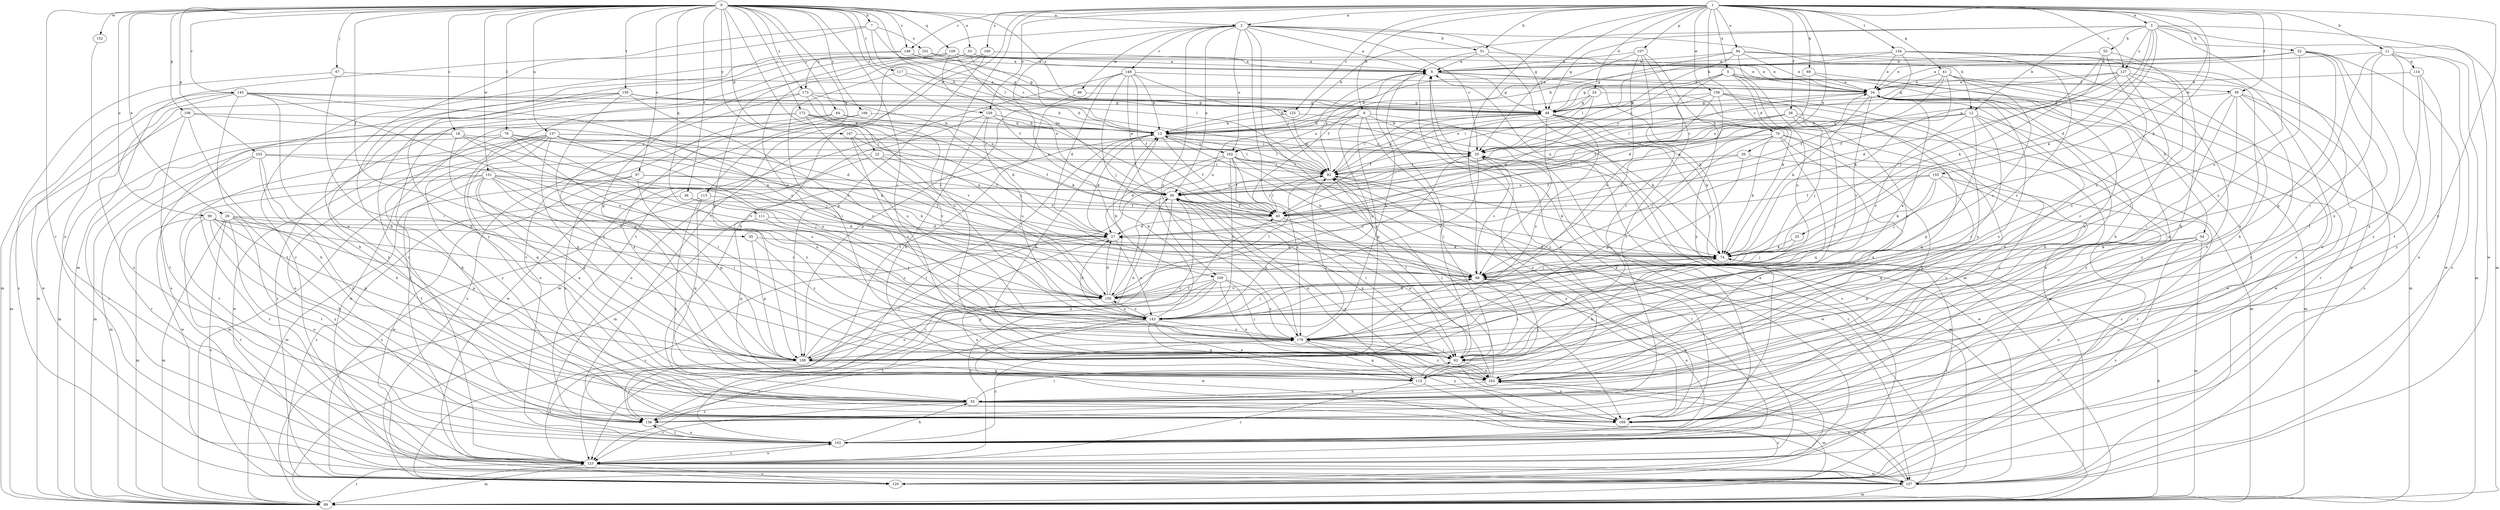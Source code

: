 strict digraph  {
0;
1;
2;
3;
5;
6;
7;
9;
11;
12;
13;
18;
20;
22;
24;
25;
26;
27;
29;
33;
34;
35;
36;
38;
39;
40;
41;
48;
51;
52;
53;
54;
55;
62;
64;
67;
68;
69;
70;
74;
76;
82;
86;
89;
94;
95;
97;
99;
100;
101;
102;
103;
106;
107;
108;
109;
111;
113;
114;
115;
117;
123;
125;
127;
129;
130;
134;
136;
137;
143;
145;
146;
148;
150;
151;
152;
155;
156;
157;
159;
160;
162;
163;
166;
167;
169;
172;
173;
176;
0 -> 2  [label=a];
0 -> 7  [label=b];
0 -> 18  [label=c];
0 -> 22  [label=d];
0 -> 29  [label=e];
0 -> 33  [label=e];
0 -> 35  [label=f];
0 -> 36  [label=f];
0 -> 62  [label=i];
0 -> 64  [label=j];
0 -> 67  [label=j];
0 -> 68  [label=j];
0 -> 76  [label=l];
0 -> 82  [label=l];
0 -> 97  [label=o];
0 -> 99  [label=o];
0 -> 103  [label=p];
0 -> 106  [label=p];
0 -> 109  [label=q];
0 -> 111  [label=q];
0 -> 113  [label=q];
0 -> 117  [label=r];
0 -> 123  [label=r];
0 -> 125  [label=s];
0 -> 130  [label=t];
0 -> 137  [label=u];
0 -> 145  [label=v];
0 -> 146  [label=v];
0 -> 151  [label=w];
0 -> 152  [label=w];
0 -> 159  [label=x];
0 -> 166  [label=y];
0 -> 167  [label=y];
0 -> 172  [label=z];
0 -> 173  [label=z];
1 -> 2  [label=a];
1 -> 3  [label=a];
1 -> 5  [label=a];
1 -> 9  [label=b];
1 -> 11  [label=b];
1 -> 20  [label=c];
1 -> 24  [label=d];
1 -> 38  [label=f];
1 -> 39  [label=f];
1 -> 41  [label=g];
1 -> 51  [label=h];
1 -> 62  [label=i];
1 -> 68  [label=j];
1 -> 69  [label=k];
1 -> 70  [label=k];
1 -> 74  [label=k];
1 -> 94  [label=n];
1 -> 95  [label=n];
1 -> 107  [label=p];
1 -> 125  [label=s];
1 -> 127  [label=s];
1 -> 134  [label=t];
1 -> 136  [label=t];
1 -> 143  [label=u];
1 -> 146  [label=v];
1 -> 155  [label=w];
1 -> 156  [label=w];
1 -> 159  [label=x];
1 -> 160  [label=x];
1 -> 169  [label=y];
2 -> 6  [label=a];
2 -> 12  [label=b];
2 -> 20  [label=c];
2 -> 48  [label=g];
2 -> 51  [label=h];
2 -> 62  [label=i];
2 -> 86  [label=m];
2 -> 95  [label=n];
2 -> 100  [label=o];
2 -> 148  [label=v];
2 -> 162  [label=x];
2 -> 169  [label=y];
2 -> 173  [label=z];
2 -> 176  [label=z];
3 -> 12  [label=b];
3 -> 13  [label=b];
3 -> 25  [label=d];
3 -> 48  [label=g];
3 -> 52  [label=h];
3 -> 53  [label=h];
3 -> 74  [label=k];
3 -> 89  [label=m];
3 -> 95  [label=n];
3 -> 127  [label=s];
3 -> 136  [label=t];
3 -> 157  [label=w];
5 -> 20  [label=c];
5 -> 26  [label=d];
5 -> 27  [label=d];
5 -> 39  [label=f];
5 -> 48  [label=g];
5 -> 54  [label=h];
5 -> 55  [label=h];
5 -> 74  [label=k];
6 -> 34  [label=e];
6 -> 48  [label=g];
6 -> 74  [label=k];
6 -> 100  [label=o];
6 -> 169  [label=y];
7 -> 13  [label=b];
7 -> 20  [label=c];
7 -> 89  [label=m];
7 -> 101  [label=o];
7 -> 169  [label=y];
9 -> 13  [label=b];
9 -> 62  [label=i];
9 -> 102  [label=o];
9 -> 108  [label=p];
9 -> 123  [label=r];
9 -> 143  [label=u];
9 -> 162  [label=x];
11 -> 34  [label=e];
11 -> 62  [label=i];
11 -> 89  [label=m];
11 -> 114  [label=q];
11 -> 129  [label=s];
11 -> 136  [label=t];
11 -> 176  [label=z];
12 -> 13  [label=b];
12 -> 62  [label=i];
12 -> 89  [label=m];
12 -> 108  [label=p];
12 -> 150  [label=v];
12 -> 162  [label=x];
12 -> 169  [label=y];
13 -> 20  [label=c];
13 -> 27  [label=d];
13 -> 40  [label=f];
13 -> 82  [label=l];
13 -> 89  [label=m];
13 -> 136  [label=t];
13 -> 162  [label=x];
18 -> 20  [label=c];
18 -> 62  [label=i];
18 -> 68  [label=j];
18 -> 89  [label=m];
18 -> 123  [label=r];
18 -> 150  [label=v];
20 -> 82  [label=l];
20 -> 150  [label=v];
20 -> 157  [label=w];
20 -> 163  [label=x];
22 -> 40  [label=f];
22 -> 82  [label=l];
22 -> 89  [label=m];
22 -> 150  [label=v];
22 -> 169  [label=y];
24 -> 13  [label=b];
24 -> 27  [label=d];
24 -> 48  [label=g];
24 -> 82  [label=l];
24 -> 102  [label=o];
25 -> 68  [label=j];
25 -> 74  [label=k];
26 -> 40  [label=f];
26 -> 68  [label=j];
26 -> 82  [label=l];
26 -> 129  [label=s];
27 -> 74  [label=k];
27 -> 102  [label=o];
27 -> 129  [label=s];
27 -> 143  [label=u];
29 -> 27  [label=d];
29 -> 89  [label=m];
29 -> 102  [label=o];
29 -> 108  [label=p];
29 -> 129  [label=s];
29 -> 136  [label=t];
29 -> 150  [label=v];
33 -> 6  [label=a];
33 -> 34  [label=e];
33 -> 82  [label=l];
33 -> 108  [label=p];
33 -> 143  [label=u];
34 -> 48  [label=g];
34 -> 55  [label=h];
34 -> 74  [label=k];
34 -> 82  [label=l];
34 -> 150  [label=v];
34 -> 157  [label=w];
34 -> 163  [label=x];
34 -> 169  [label=y];
35 -> 74  [label=k];
35 -> 108  [label=p];
35 -> 176  [label=z];
36 -> 40  [label=f];
36 -> 129  [label=s];
36 -> 176  [label=z];
38 -> 13  [label=b];
38 -> 20  [label=c];
38 -> 68  [label=j];
38 -> 95  [label=n];
38 -> 115  [label=q];
38 -> 143  [label=u];
39 -> 48  [label=g];
39 -> 62  [label=i];
39 -> 115  [label=q];
39 -> 123  [label=r];
39 -> 129  [label=s];
39 -> 169  [label=y];
39 -> 176  [label=z];
40 -> 27  [label=d];
40 -> 34  [label=e];
40 -> 82  [label=l];
40 -> 129  [label=s];
41 -> 34  [label=e];
41 -> 40  [label=f];
41 -> 48  [label=g];
41 -> 74  [label=k];
41 -> 89  [label=m];
41 -> 102  [label=o];
41 -> 143  [label=u];
48 -> 13  [label=b];
48 -> 40  [label=f];
48 -> 68  [label=j];
48 -> 74  [label=k];
48 -> 82  [label=l];
48 -> 89  [label=m];
48 -> 129  [label=s];
48 -> 157  [label=w];
48 -> 176  [label=z];
51 -> 6  [label=a];
51 -> 34  [label=e];
51 -> 62  [label=i];
51 -> 89  [label=m];
52 -> 6  [label=a];
52 -> 13  [label=b];
52 -> 34  [label=e];
52 -> 108  [label=p];
52 -> 157  [label=w];
52 -> 163  [label=x];
52 -> 169  [label=y];
52 -> 176  [label=z];
53 -> 6  [label=a];
53 -> 62  [label=i];
53 -> 68  [label=j];
53 -> 74  [label=k];
53 -> 143  [label=u];
54 -> 74  [label=k];
54 -> 89  [label=m];
54 -> 102  [label=o];
54 -> 108  [label=p];
54 -> 129  [label=s];
55 -> 34  [label=e];
55 -> 62  [label=i];
55 -> 123  [label=r];
55 -> 129  [label=s];
55 -> 136  [label=t];
55 -> 169  [label=y];
62 -> 13  [label=b];
62 -> 82  [label=l];
62 -> 163  [label=x];
62 -> 169  [label=y];
64 -> 13  [label=b];
64 -> 74  [label=k];
64 -> 102  [label=o];
64 -> 163  [label=x];
67 -> 34  [label=e];
67 -> 62  [label=i];
67 -> 89  [label=m];
68 -> 13  [label=b];
68 -> 20  [label=c];
68 -> 62  [label=i];
68 -> 102  [label=o];
68 -> 150  [label=v];
68 -> 176  [label=z];
69 -> 13  [label=b];
69 -> 34  [label=e];
69 -> 95  [label=n];
69 -> 163  [label=x];
70 -> 20  [label=c];
70 -> 55  [label=h];
70 -> 68  [label=j];
70 -> 74  [label=k];
70 -> 108  [label=p];
70 -> 115  [label=q];
70 -> 136  [label=t];
70 -> 163  [label=x];
74 -> 27  [label=d];
74 -> 68  [label=j];
74 -> 129  [label=s];
76 -> 20  [label=c];
76 -> 55  [label=h];
76 -> 62  [label=i];
76 -> 74  [label=k];
76 -> 89  [label=m];
76 -> 176  [label=z];
82 -> 6  [label=a];
82 -> 48  [label=g];
82 -> 74  [label=k];
82 -> 95  [label=n];
82 -> 169  [label=y];
86 -> 48  [label=g];
86 -> 108  [label=p];
89 -> 74  [label=k];
89 -> 123  [label=r];
94 -> 6  [label=a];
94 -> 34  [label=e];
94 -> 48  [label=g];
94 -> 82  [label=l];
94 -> 102  [label=o];
94 -> 143  [label=u];
94 -> 157  [label=w];
95 -> 40  [label=f];
95 -> 62  [label=i];
95 -> 123  [label=r];
95 -> 150  [label=v];
95 -> 163  [label=x];
95 -> 169  [label=y];
97 -> 74  [label=k];
97 -> 89  [label=m];
97 -> 95  [label=n];
97 -> 108  [label=p];
97 -> 157  [label=w];
99 -> 27  [label=d];
99 -> 55  [label=h];
99 -> 89  [label=m];
99 -> 108  [label=p];
99 -> 123  [label=r];
99 -> 150  [label=v];
99 -> 169  [label=y];
100 -> 62  [label=i];
100 -> 108  [label=p];
100 -> 123  [label=r];
100 -> 150  [label=v];
100 -> 157  [label=w];
100 -> 163  [label=x];
100 -> 176  [label=z];
101 -> 6  [label=a];
101 -> 48  [label=g];
101 -> 55  [label=h];
102 -> 55  [label=h];
102 -> 123  [label=r];
102 -> 136  [label=t];
102 -> 176  [label=z];
103 -> 55  [label=h];
103 -> 68  [label=j];
103 -> 82  [label=l];
103 -> 89  [label=m];
103 -> 123  [label=r];
103 -> 169  [label=y];
106 -> 13  [label=b];
106 -> 27  [label=d];
106 -> 55  [label=h];
106 -> 89  [label=m];
106 -> 136  [label=t];
107 -> 6  [label=a];
107 -> 40  [label=f];
107 -> 62  [label=i];
107 -> 136  [label=t];
107 -> 143  [label=u];
107 -> 169  [label=y];
108 -> 40  [label=f];
108 -> 82  [label=l];
108 -> 95  [label=n];
108 -> 115  [label=q];
108 -> 123  [label=r];
109 -> 6  [label=a];
109 -> 34  [label=e];
109 -> 40  [label=f];
109 -> 95  [label=n];
109 -> 108  [label=p];
109 -> 123  [label=r];
109 -> 169  [label=y];
111 -> 27  [label=d];
111 -> 115  [label=q];
111 -> 176  [label=z];
113 -> 40  [label=f];
113 -> 115  [label=q];
113 -> 129  [label=s];
113 -> 169  [label=y];
114 -> 34  [label=e];
114 -> 102  [label=o];
114 -> 163  [label=x];
114 -> 169  [label=y];
115 -> 68  [label=j];
115 -> 74  [label=k];
115 -> 89  [label=m];
115 -> 95  [label=n];
115 -> 123  [label=r];
117 -> 34  [label=e];
117 -> 62  [label=i];
117 -> 95  [label=n];
123 -> 6  [label=a];
123 -> 82  [label=l];
123 -> 89  [label=m];
123 -> 102  [label=o];
123 -> 129  [label=s];
123 -> 157  [label=w];
125 -> 13  [label=b];
125 -> 74  [label=k];
125 -> 82  [label=l];
127 -> 20  [label=c];
127 -> 27  [label=d];
127 -> 34  [label=e];
127 -> 40  [label=f];
127 -> 55  [label=h];
127 -> 163  [label=x];
127 -> 176  [label=z];
129 -> 34  [label=e];
130 -> 13  [label=b];
130 -> 48  [label=g];
130 -> 89  [label=m];
130 -> 108  [label=p];
130 -> 129  [label=s];
130 -> 150  [label=v];
130 -> 169  [label=y];
134 -> 6  [label=a];
134 -> 20  [label=c];
134 -> 34  [label=e];
134 -> 55  [label=h];
134 -> 95  [label=n];
134 -> 102  [label=o];
134 -> 176  [label=z];
136 -> 95  [label=n];
136 -> 102  [label=o];
137 -> 20  [label=c];
137 -> 68  [label=j];
137 -> 82  [label=l];
137 -> 102  [label=o];
137 -> 108  [label=p];
137 -> 115  [label=q];
137 -> 123  [label=r];
137 -> 143  [label=u];
137 -> 150  [label=v];
137 -> 157  [label=w];
137 -> 169  [label=y];
143 -> 13  [label=b];
143 -> 27  [label=d];
143 -> 34  [label=e];
143 -> 68  [label=j];
143 -> 74  [label=k];
143 -> 115  [label=q];
143 -> 123  [label=r];
143 -> 136  [label=t];
143 -> 150  [label=v];
143 -> 163  [label=x];
143 -> 176  [label=z];
145 -> 13  [label=b];
145 -> 48  [label=g];
145 -> 55  [label=h];
145 -> 102  [label=o];
145 -> 129  [label=s];
145 -> 136  [label=t];
145 -> 143  [label=u];
145 -> 150  [label=v];
145 -> 157  [label=w];
146 -> 6  [label=a];
146 -> 48  [label=g];
146 -> 55  [label=h];
146 -> 123  [label=r];
148 -> 13  [label=b];
148 -> 27  [label=d];
148 -> 34  [label=e];
148 -> 40  [label=f];
148 -> 68  [label=j];
148 -> 82  [label=l];
148 -> 89  [label=m];
148 -> 95  [label=n];
148 -> 136  [label=t];
150 -> 13  [label=b];
150 -> 20  [label=c];
150 -> 27  [label=d];
150 -> 82  [label=l];
150 -> 143  [label=u];
150 -> 163  [label=x];
151 -> 62  [label=i];
151 -> 68  [label=j];
151 -> 95  [label=n];
151 -> 108  [label=p];
151 -> 123  [label=r];
151 -> 136  [label=t];
151 -> 143  [label=u];
151 -> 157  [label=w];
151 -> 163  [label=x];
151 -> 176  [label=z];
152 -> 102  [label=o];
155 -> 40  [label=f];
155 -> 68  [label=j];
155 -> 74  [label=k];
155 -> 95  [label=n];
155 -> 115  [label=q];
155 -> 123  [label=r];
156 -> 20  [label=c];
156 -> 40  [label=f];
156 -> 48  [label=g];
156 -> 62  [label=i];
156 -> 68  [label=j];
156 -> 102  [label=o];
156 -> 163  [label=x];
157 -> 6  [label=a];
157 -> 20  [label=c];
157 -> 89  [label=m];
157 -> 163  [label=x];
159 -> 13  [label=b];
159 -> 40  [label=f];
159 -> 102  [label=o];
159 -> 143  [label=u];
159 -> 163  [label=x];
160 -> 6  [label=a];
160 -> 55  [label=h];
160 -> 108  [label=p];
160 -> 136  [label=t];
162 -> 27  [label=d];
162 -> 40  [label=f];
162 -> 82  [label=l];
162 -> 89  [label=m];
162 -> 123  [label=r];
162 -> 143  [label=u];
162 -> 157  [label=w];
162 -> 176  [label=z];
163 -> 55  [label=h];
163 -> 82  [label=l];
163 -> 95  [label=n];
163 -> 157  [label=w];
163 -> 176  [label=z];
166 -> 13  [label=b];
166 -> 129  [label=s];
166 -> 157  [label=w];
167 -> 20  [label=c];
167 -> 40  [label=f];
167 -> 150  [label=v];
167 -> 176  [label=z];
169 -> 6  [label=a];
172 -> 13  [label=b];
172 -> 27  [label=d];
172 -> 68  [label=j];
172 -> 129  [label=s];
172 -> 143  [label=u];
172 -> 157  [label=w];
173 -> 48  [label=g];
173 -> 95  [label=n];
173 -> 123  [label=r];
173 -> 143  [label=u];
173 -> 150  [label=v];
173 -> 163  [label=x];
176 -> 6  [label=a];
176 -> 62  [label=i];
176 -> 95  [label=n];
176 -> 108  [label=p];
176 -> 115  [label=q];
176 -> 169  [label=y];
}
